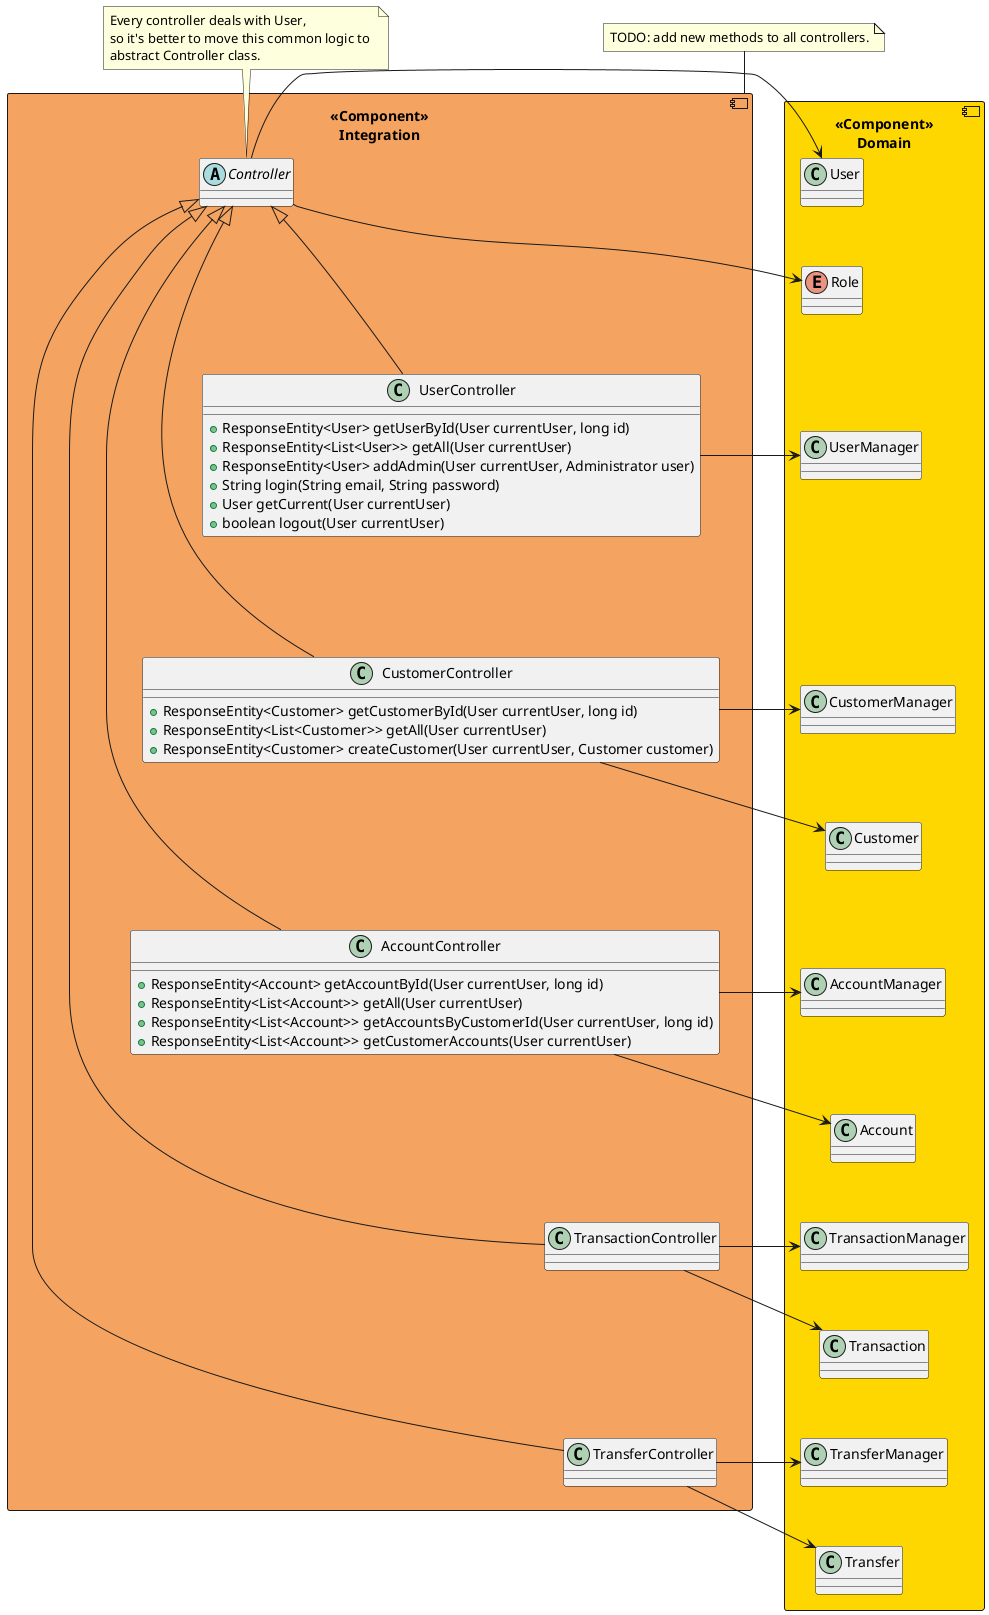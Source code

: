 @startuml ClassIntegration

skinparam class {
    BackgroundColor<<Repository>> SkyBlue
    BorderColor<<Repository>> Navy
    BackgroundColor<<Access>> Snow
    BorderColor<<Access>> Plum
    BackgroundColor<<Integration>> SandyBrown
    BorderColor<<Integration>> Tomato
    BackgroundColor<<Domain>> Gold
    BorderColor<<Domain>> Red
}

component "<<Component>>\nIntegration" as integration #SandyBrown {
    abstract Controller {

    }
    
    class UserController {
        + ResponseEntity<User> getUserById(User currentUser, long id)
        + ResponseEntity<List<User>> getAll(User currentUser)
        + ResponseEntity<User> addAdmin(User currentUser, Administrator user)
        + String login(String email, String password)
        + User getCurrent(User currentUser)
        + boolean logout(User currentUser)
    }

    class CustomerController {
        + ResponseEntity<Customer> getCustomerById(User currentUser, long id)
        + ResponseEntity<List<Customer>> getAll(User currentUser)
        + ResponseEntity<Customer> createCustomer(User currentUser, Customer customer)
    }

    class AccountController {
        + ResponseEntity<Account> getAccountById(User currentUser, long id)
        + ResponseEntity<List<Account>> getAll(User currentUser)
        + ResponseEntity<List<Account>> getAccountsByCustomerId(User currentUser, long id)
        + ResponseEntity<List<Account>> getCustomerAccounts(User currentUser)
    }

    class TransactionController {
    }

    class TransferController {
    }
}

component "<<Component>>\nDomain" as domain #Gold {
    class User
    enum Role
    class UserManager
    class CustomerManager
    class Customer
    class AccountManager
    class Account
    class TransactionManager
    class Transaction
    class TransferManager
    class Transfer
}

Controller -> User
Controller --> Role
Controller ---[hidden]> UserController

UserController ->  UserManager
UserController ---[hidden]> CustomerController

CustomerController ->  CustomerManager
CustomerController --> Customer
CustomerController ---[hidden]> AccountController

AccountController -> AccountManager
AccountController --> Account
AccountController ---[hidden]> TransactionController

TransactionController -> TransactionManager
TransactionController --> Transaction
TransactionController ---[hidden]> TransferController

TransferController -> TransferManager
TransferController --> Transfer

Controller <|-- UserController
Controller <|---- CustomerController
Controller <|------ AccountController
Controller <|-------- TransactionController
Controller <|---------- TransferController

User --[hidden]> Role
Role --[hidden]> UserManager
UserManager ---[hidden]> CustomerManager
CustomerManager --[hidden]> Customer
Customer --[hidden]> AccountManager
AccountManager --[hidden]> Account
Account --[hidden]> TransactionManager
TransactionManager --[hidden]> Transaction
Transaction --[hidden]> TransferManager
TransferManager --[hidden]> Transfer

note as note1
    TODO: add new methods to all controllers.
end note

note as note2
    Every controller deals with User,
    so it's better to move this common logic to 
    abstract Controller class.
end note

integration -up- note1
Controller -up- note2

@enduml